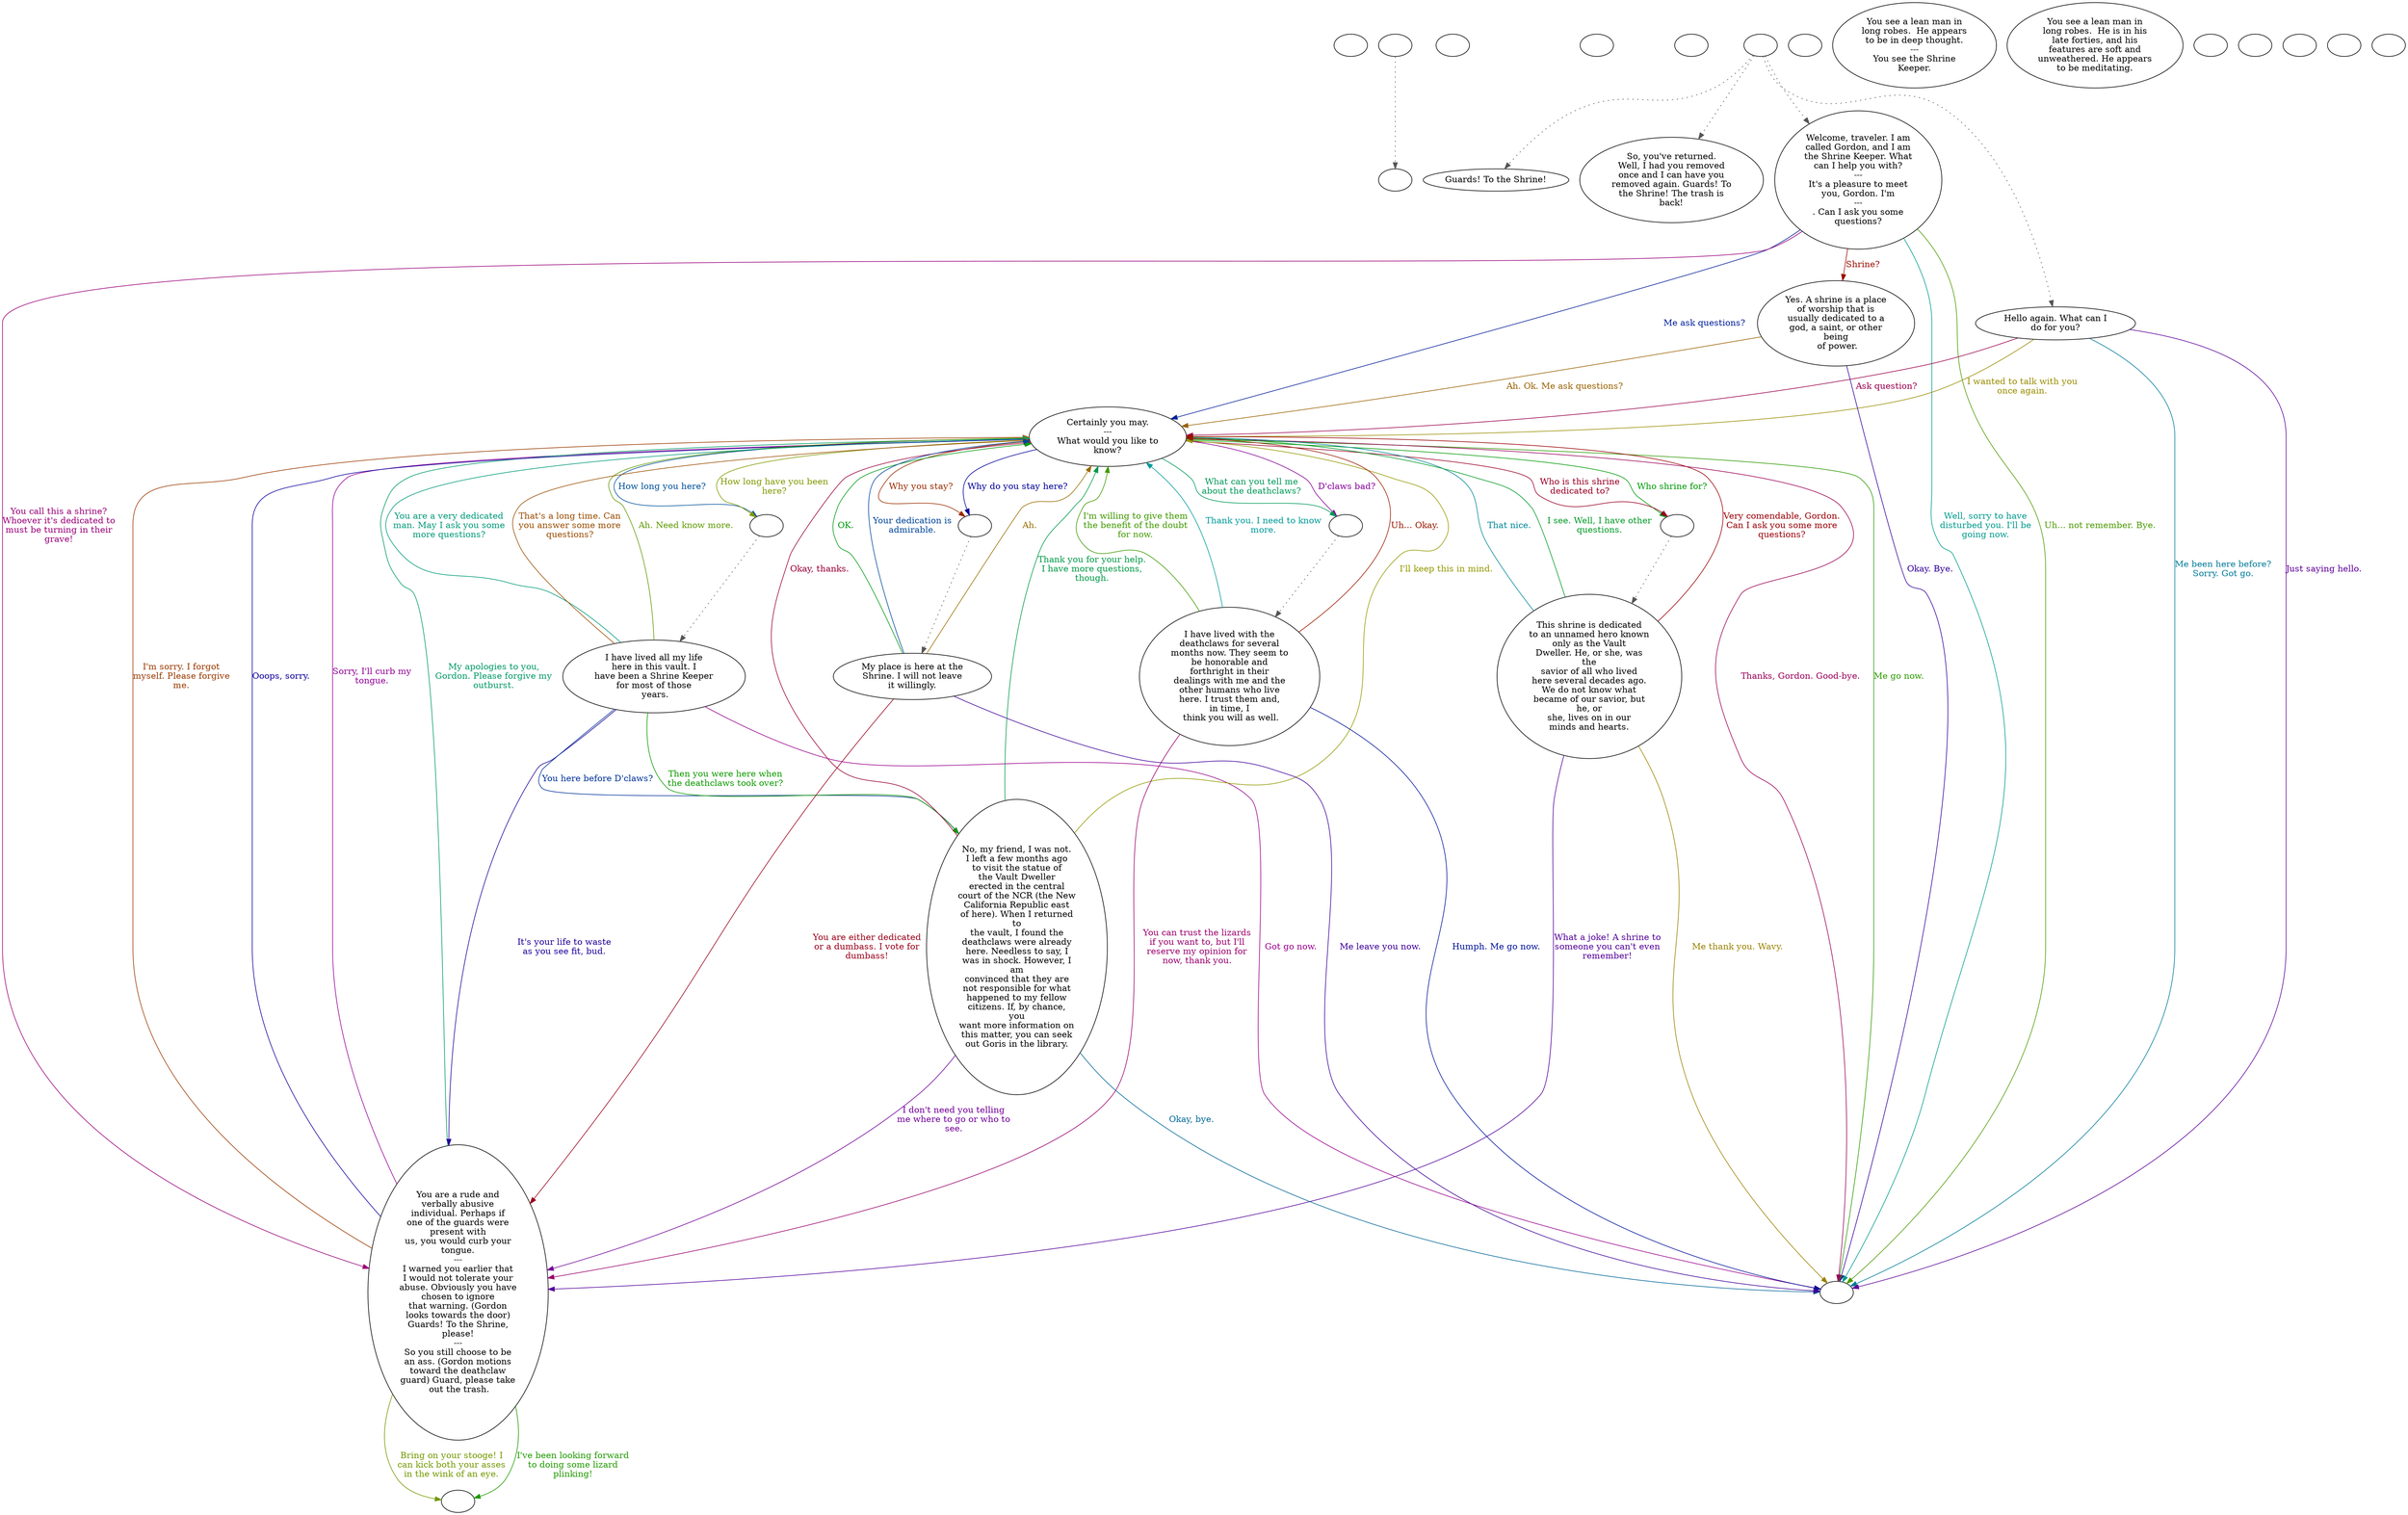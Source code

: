 digraph ocgordon {
  "checkPartyMembersNearDoor" [style=filled       fillcolor="#FFFFFF"       color="#000000"]
  "checkPartyMembersNearDoor" [label=""]
  "old_pickup_p_proc" [style=filled       fillcolor="#FFFFFF"       color="#000000"]
  "old_pickup_p_proc" [label=""]
  "pickup_p_proc" [style=filled       fillcolor="#FFFFFF"       color="#000000"]
  "pickup_p_proc" -> "old_pickup_p_proc" [style=dotted color="#555555"]
  "pickup_p_proc" [label=""]
  "getTimeBit" [style=filled       fillcolor="#FFFFFF"       color="#000000"]
  "getTimeBit" [label=""]
  "start" [style=filled       fillcolor="#FFFFFF"       color="#000000"]
  "start" [label=""]
  "critter_p_proc" [style=filled       fillcolor="#FFFFFF"       color="#000000"]
  "critter_p_proc" [label=""]
  "talk_p_proc" [style=filled       fillcolor="#FFFFFF"       color="#000000"]
  "talk_p_proc" -> "Node010" [style=dotted color="#555555"]
  "talk_p_proc" -> "Node011" [style=dotted color="#555555"]
  "talk_p_proc" -> "Node001" [style=dotted color="#555555"]
  "talk_p_proc" -> "Node012" [style=dotted color="#555555"]
  "talk_p_proc" [label=""]
  "destroy_p_proc" [style=filled       fillcolor="#FFFFFF"       color="#000000"]
  "destroy_p_proc" [label=""]
  "look_at_p_proc" [style=filled       fillcolor="#FFFFFF"       color="#000000"]
  "look_at_p_proc" [label="You see a lean man in\nlong robes.  He appears\nto be in deep thought.\n---\nYou see the Shrine\nKeeper."]
  "description_p_proc" [style=filled       fillcolor="#FFFFFF"       color="#000000"]
  "description_p_proc" [label="You see a lean man in\nlong robes.  He is in his\nlate forties, and his\nfeatures are soft and\nunweathered. He appears\nto be meditating."]
  "use_skill_on_p_proc" [style=filled       fillcolor="#FFFFFF"       color="#000000"]
  "use_skill_on_p_proc" [label=""]
  "damage_p_proc" [style=filled       fillcolor="#FFFFFF"       color="#000000"]
  "damage_p_proc" [label=""]
  "map_enter_p_proc" [style=filled       fillcolor="#FFFFFF"       color="#000000"]
  "map_enter_p_proc" [label=""]
  "push_p_proc" [style=filled       fillcolor="#FFFFFF"       color="#000000"]
  "push_p_proc" [label=""]
  "timed_event_p_proc" [style=filled       fillcolor="#FFFFFF"       color="#000000"]
  "timed_event_p_proc" [label=""]
  "Node998" [style=filled       fillcolor="#FFFFFF"       color="#000000"]
  "Node998" [label=""]
  "Node999" [style=filled       fillcolor="#FFFFFF"       color="#000000"]
  "Node999" [label=""]
  "Node001" [style=filled       fillcolor="#FFFFFF"       color="#000000"]
  "Node001" [label="Welcome, traveler. I am\ncalled Gordon, and I am\nthe Shrine Keeper. What\ncan I help you with?\n---\nIt's a pleasure to meet\nyou, Gordon. I'm\n---\n. Can I ask you some\nquestions?"]
  "Node001" -> "Node002" [label="Shrine?" color="#990D00" fontcolor="#990D00"]
  "Node001" -> "Node003" [label="Me ask questions?" color="#001F99" fontcolor="#001F99"]
  "Node001" -> "Node999" [label="Uh... not remember. Bye." color="#4C9900" fontcolor="#4C9900"]
  "Node001" -> "Node009" [label="You call this a shrine?\nWhoever it's dedicated to\nmust be turning in their\ngrave!" color="#990079" fontcolor="#990079"]
  "Node001" -> "Node999" [label="Well, sorry to have\ndisturbed you. I'll be\ngoing now." color="#00998D" fontcolor="#00998D"]
  "Node002" [style=filled       fillcolor="#FFFFFF"       color="#000000"]
  "Node002" [label="Yes. A shrine is a place\nof worship that is\nusually dedicated to a\ngod, a saint, or other\nbeing\n of power."]
  "Node002" -> "Node003" [label="Ah. Ok. Me ask questions?" color="#996000" fontcolor="#996000"]
  "Node002" -> "Node999" [label="Okay. Bye." color="#330099" fontcolor="#330099"]
  "Node003" [style=filled       fillcolor="#FFFFFF"       color="#000000"]
  "Node003" [label="Certainly you may.\n---\nWhat would you like to\nknow?"]
  "Node003" -> "Node004a" [label="Who shrine for?" color="#009907" fontcolor="#009907"]
  "Node003" -> "Node004a" [label="Who is this shrine\ndedicated to?" color="#990026" fontcolor="#990026"]
  "Node003" -> "Node005a" [label="How long you here?" color="#005299" fontcolor="#005299"]
  "Node003" -> "Node005a" [label="How long have you been\nhere?" color="#7F9900" fontcolor="#7F9900"]
  "Node003" -> "Node007a" [label="D'claws bad?" color="#860099" fontcolor="#860099"]
  "Node003" -> "Node007a" [label="What can you tell me\nabout the deathclaws?" color="#00995A" fontcolor="#00995A"]
  "Node003" -> "Node008a" [label="Why you stay?" color="#992D00" fontcolor="#992D00"]
  "Node003" -> "Node008a" [label="Why do you stay here?" color="#000099" fontcolor="#000099"]
  "Node003" -> "Node999" [label="Me go now." color="#2C9900" fontcolor="#2C9900"]
  "Node003" -> "Node999" [label="Thanks, Gordon. Good-bye." color="#990059" fontcolor="#990059"]
  "Node004" [style=filled       fillcolor="#FFFFFF"       color="#000000"]
  "Node004" [label="This shrine is dedicated\nto an unnamed hero known\nonly as the Vault\nDweller. He, or she, was\nthe\nsavior of all who lived\nhere several decades ago.\nWe do not know what\nbecame of our savior, but\nhe, or\nshe, lives on in our\nminds and hearts."]
  "Node004" -> "Node003" [label="That nice." color="#008699" fontcolor="#008699"]
  "Node004" -> "Node999" [label="Me thank you. Wavy." color="#998000" fontcolor="#998000"]
  "Node004" -> "Node009" [label="What a joke! A shrine to\nsomeone you can't even\nremember!" color="#530099" fontcolor="#530099"]
  "Node004" -> "Node003" [label="I see. Well, I have other\nquestions." color="#009926" fontcolor="#009926"]
  "Node004" -> "Node003" [label="Very comendable, Gordon.\nCan I ask you some more\nquestions?" color="#990006" fontcolor="#990006"]
  "Node005" [style=filled       fillcolor="#FFFFFF"       color="#000000"]
  "Node005" [label="I have lived all my life\nhere in this vault. I\nhave been a Shrine Keeper\nfor most of those\n years."]
  "Node005" -> "Node006" [label="You here before D'claws?" color="#003399" fontcolor="#003399"]
  "Node005" -> "Node003" [label="Ah. Need know more." color="#5F9900" fontcolor="#5F9900"]
  "Node005" -> "Node999" [label="Got go now." color="#99008C" fontcolor="#99008C"]
  "Node005" -> "Node003" [label="You are a very dedicated\nman. May I ask you some\nmore questions?" color="#009979" fontcolor="#009979"]
  "Node005" -> "Node003" [label="That's a long time. Can\nyou answer some more\nquestions?" color="#994D00" fontcolor="#994D00"]
  "Node005" -> "Node009" [label="It's your life to waste\nas you see fit, bud." color="#200099" fontcolor="#200099"]
  "Node005" -> "Node006" [label="Then you were here when\nthe deathclaws took over?" color="#0D9900" fontcolor="#0D9900"]
  "Node006" [style=filled       fillcolor="#FFFFFF"       color="#000000"]
  "Node006" [label="No, my friend, I was not.\nI left a few months ago\nto visit the statue of\nthe Vault Dweller\nerected in the central\ncourt of the NCR (the New\nCalifornia Republic east\nof here). When I returned\nto\nthe vault, I found the\ndeathclaws were already\nhere. Needless to say, I\nwas in shock. However, I\nam\nconvinced that they are\nnot responsible for what\nhappened to my fellow\ncitizens. If, by chance,\nyou\nwant more information on\nthis matter, you can seek\nout Goris in the library."]
  "Node006" -> "Node003" [label="Okay, thanks." color="#990039" fontcolor="#990039"]
  "Node006" -> "Node999" [label="Okay, bye." color="#006699" fontcolor="#006699"]
  "Node006" -> "Node003" [label="I'll keep this in mind." color="#939900" fontcolor="#939900"]
  "Node006" -> "Node009" [label="I don't need you telling\nme where to go or who to\nsee." color="#730099" fontcolor="#730099"]
  "Node006" -> "Node003" [label="Thank you for your help.\nI have more questions,\nthough." color="#009946" fontcolor="#009946"]
  "Node007" [style=filled       fillcolor="#FFFFFF"       color="#000000"]
  "Node007" [label="I have lived with the\ndeathclaws for several\nmonths now. They seem to\nbe honorable and\nforthright in their\ndealings with me and the\nother humans who live\nhere. I trust them and,\nin time, I\n think you will as well."]
  "Node007" -> "Node003" [label="Uh... Okay." color="#991900" fontcolor="#991900"]
  "Node007" -> "Node999" [label="Humph. Me go now." color="#001399" fontcolor="#001399"]
  "Node007" -> "Node003" [label="I'm willing to give them\nthe benefit of the doubt\nfor now." color="#409900" fontcolor="#409900"]
  "Node007" -> "Node009" [label="You can trust the lizards\nif you want to, but I'll\nreserve my opinion for\nnow, thank you." color="#99006D" fontcolor="#99006D"]
  "Node007" -> "Node003" [label="Thank you. I need to know\nmore." color="#009999" fontcolor="#009999"]
  "Node008" [style=filled       fillcolor="#FFFFFF"       color="#000000"]
  "Node008" [label="My place is here at the\nShrine. I will not leave\nit willingly."]
  "Node008" -> "Node003" [label="Ah." color="#996C00" fontcolor="#996C00"]
  "Node008" -> "Node999" [label="Me leave you now." color="#400099" fontcolor="#400099"]
  "Node008" -> "Node003" [label="OK." color="#009913" fontcolor="#009913"]
  "Node008" -> "Node009" [label="You are either dedicated\nor a dumbass. I vote for\ndumbass!" color="#99001A" fontcolor="#99001A"]
  "Node008" -> "Node003" [label="Your dedication is\nadmirable." color="#004699" fontcolor="#004699"]
  "Node009" [style=filled       fillcolor="#FFFFFF"       color="#000000"]
  "Node009" [label="You are a rude and\nverbally abusive\nindividual. Perhaps if\none of the guards were\npresent with\nus, you would curb your\ntongue.\n---\nI warned you earlier that\nI would not tolerate your\nabuse. Obviously you have\nchosen to ignore\nthat warning. (Gordon\nlooks towards the door)\nGuards! To the Shrine,\nplease!\n---\nSo you still choose to be\nan ass. (Gordon motions\ntoward the deathclaw\nguard) Guard, please take\n out the trash."]
  "Node009" -> "Node998" [label="Bring on your stooge! I\ncan kick both your asses\nin the wink of an eye." color="#739900" fontcolor="#739900"]
  "Node009" -> "Node003" [label="Sorry, I'll curb my\ntongue." color="#920099" fontcolor="#920099"]
  "Node009" -> "Node003" [label="My apologies to you,\nGordon. Please forgive my\noutburst." color="#009966" fontcolor="#009966"]
  "Node009" -> "Node003" [label="I'm sorry. I forgot\nmyself. Please forgive\nme." color="#993900" fontcolor="#993900"]
  "Node009" -> "Node003" [label="Ooops, sorry." color="#0C0099" fontcolor="#0C0099"]
  "Node009" -> "Node998" [label="I've been looking forward\nto doing some lizard\nplinking!" color="#209900" fontcolor="#209900"]
  "Node010" [style=filled       fillcolor="#FFFFFF"       color="#000000"]
  "Node010" [label="Guards! To the Shrine!"]
  "Node011" [style=filled       fillcolor="#FFFFFF"       color="#000000"]
  "Node011" [label="So, you've returned.\nWell, I had you removed\nonce and I can have you\nremoved again. Guards! To\nthe Shrine! The trash is\nback!"]
  "Node012" [style=filled       fillcolor="#FFFFFF"       color="#000000"]
  "Node012" [label="Hello again. What can I\ndo for you?"]
  "Node012" -> "Node003" [label="Ask question?" color="#99004D" fontcolor="#99004D"]
  "Node012" -> "Node999" [label="Me been here before?\nSorry. Got go." color="#007A99" fontcolor="#007A99"]
  "Node012" -> "Node003" [label="I wanted to talk with you\nonce again." color="#998C00" fontcolor="#998C00"]
  "Node012" -> "Node999" [label="Just saying hello." color="#5F0099" fontcolor="#5F0099"]
  "Node004a" [style=filled       fillcolor="#FFFFFF"       color="#000000"]
  "Node004a" -> "Node004" [style=dotted color="#555555"]
  "Node004a" [label=""]
  "Node005a" [style=filled       fillcolor="#FFFFFF"       color="#000000"]
  "Node005a" -> "Node005" [style=dotted color="#555555"]
  "Node005a" [label=""]
  "Node007a" [style=filled       fillcolor="#FFFFFF"       color="#000000"]
  "Node007a" -> "Node007" [style=dotted color="#555555"]
  "Node007a" [label=""]
  "Node008a" [style=filled       fillcolor="#FFFFFF"       color="#000000"]
  "Node008a" -> "Node008" [style=dotted color="#555555"]
  "Node008a" [label=""]
}